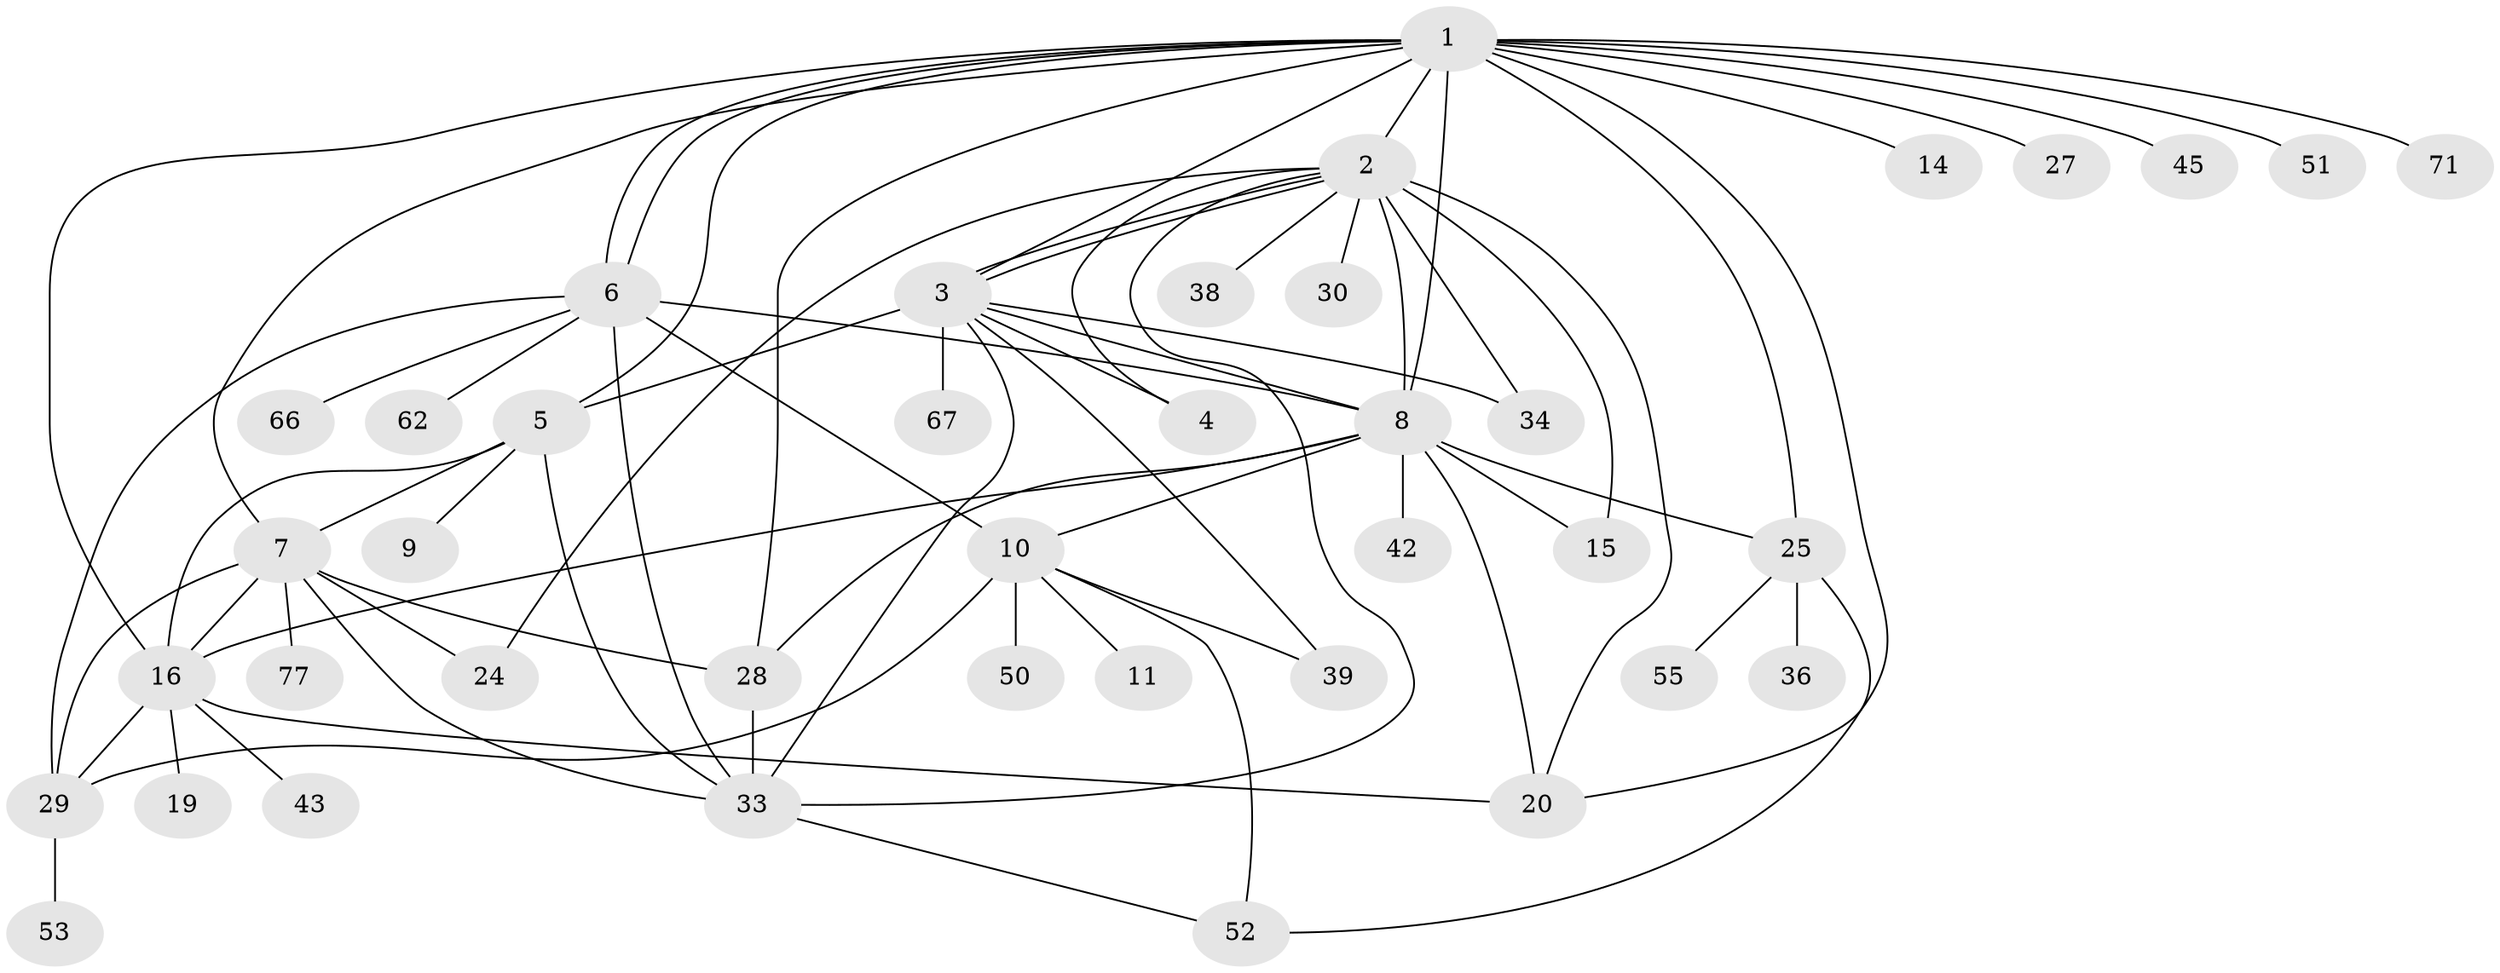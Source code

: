 // original degree distribution, {14: 0.024691358024691357, 11: 0.012345679012345678, 2: 0.2222222222222222, 6: 0.024691358024691357, 10: 0.024691358024691357, 9: 0.012345679012345678, 12: 0.012345679012345678, 1: 0.4444444444444444, 5: 0.07407407407407407, 3: 0.1111111111111111, 4: 0.024691358024691357, 7: 0.012345679012345678}
// Generated by graph-tools (version 1.1) at 2025/14/03/09/25 04:14:32]
// undirected, 40 vertices, 72 edges
graph export_dot {
graph [start="1"]
  node [color=gray90,style=filled];
  1 [super="+22+23"];
  2;
  3 [super="+31+13"];
  4;
  5;
  6 [super="+21+58"];
  7 [super="+12+17+73+46+18"];
  8;
  9;
  10 [super="+40"];
  11;
  14 [super="+56"];
  15 [super="+49"];
  16 [super="+37"];
  19;
  20 [super="+70+47"];
  24 [super="+54"];
  25 [super="+41+32"];
  27;
  28;
  29;
  30;
  33 [super="+35+44"];
  34 [super="+57"];
  36;
  38;
  39;
  42;
  43;
  45;
  50;
  51;
  52 [super="+69"];
  53;
  55;
  62;
  66;
  67;
  71;
  77;
  1 -- 2;
  1 -- 3;
  1 -- 5;
  1 -- 6;
  1 -- 6;
  1 -- 14;
  1 -- 27;
  1 -- 45;
  1 -- 51;
  1 -- 71;
  1 -- 16;
  1 -- 8;
  1 -- 28;
  1 -- 25;
  1 -- 20;
  1 -- 7;
  2 -- 3;
  2 -- 3;
  2 -- 4;
  2 -- 8;
  2 -- 15 [weight=2];
  2 -- 20;
  2 -- 24;
  2 -- 30;
  2 -- 33;
  2 -- 34 [weight=2];
  2 -- 38;
  3 -- 4;
  3 -- 8 [weight=2];
  3 -- 34;
  3 -- 39;
  3 -- 33;
  3 -- 67;
  3 -- 5;
  5 -- 7;
  5 -- 9;
  5 -- 16;
  5 -- 33;
  6 -- 8;
  6 -- 29;
  6 -- 62;
  6 -- 66;
  6 -- 33;
  6 -- 10;
  7 -- 29;
  7 -- 16;
  7 -- 24;
  7 -- 28;
  7 -- 77;
  7 -- 33;
  8 -- 10;
  8 -- 15;
  8 -- 20;
  8 -- 25;
  8 -- 28;
  8 -- 42;
  8 -- 16;
  10 -- 11;
  10 -- 29;
  10 -- 39;
  10 -- 50;
  10 -- 52;
  16 -- 19;
  16 -- 29;
  16 -- 20;
  16 -- 43;
  25 -- 36;
  25 -- 55;
  25 -- 52;
  28 -- 33;
  29 -- 53;
  33 -- 52;
}
